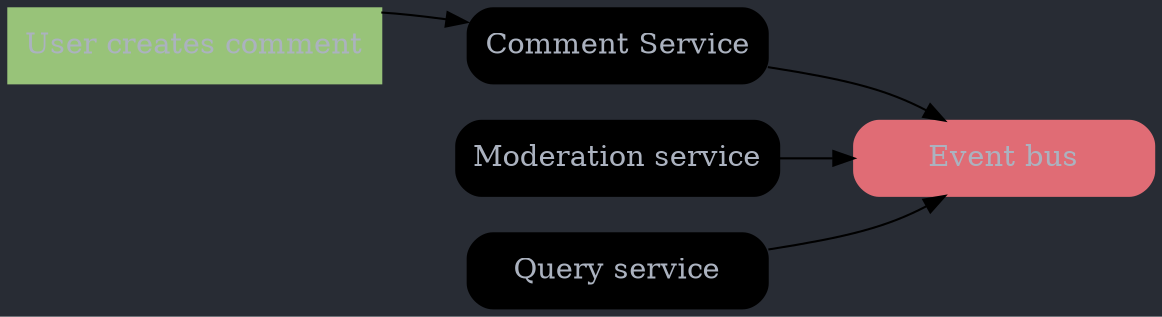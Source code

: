 // Example run command
// $ dot -Tpng <dot file> -o <png output>

// onedark color palette









digraph {
  rankdir=LR; // Left to right graph
  splines="curved";
  bgcolor="#282c34";
  node [ fontcolor="#ABB2BF", width=2, shape=box, style="rounded,filled", color=color_blue ];
  "User creates comment" [ color="#98C379", style=filled ];
  "User creates comment" -> "Comment Service";
  "Event bus" [ color="#E06C75" ];
  "Comment Service" -> "Event bus";
  "Event bus" -> "Moderation service";
  "Event bus" -> "Query service";
  { rank=same; "Comment Service", "Moderation service", "Query service" }
}
